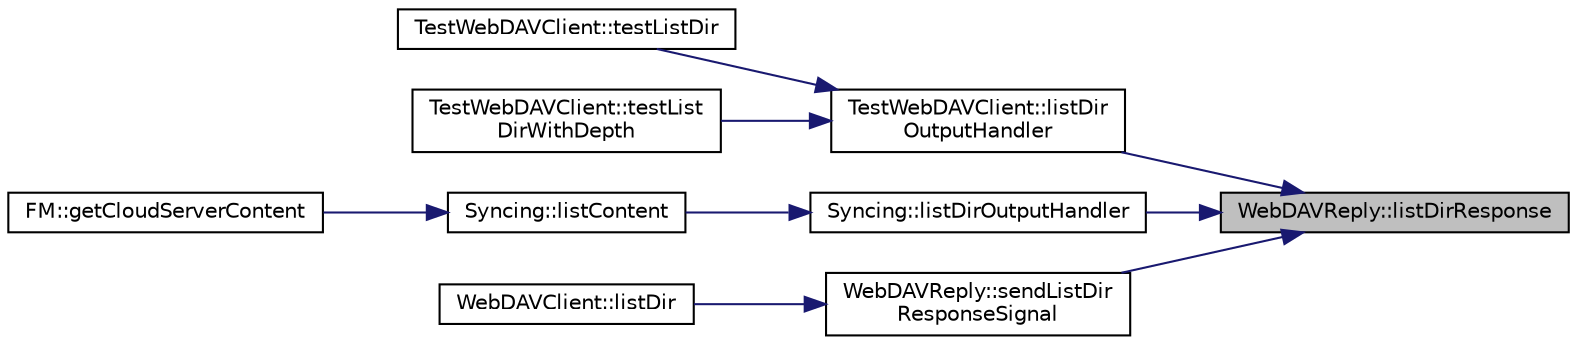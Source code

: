 digraph "WebDAVReply::listDirResponse"
{
 // INTERACTIVE_SVG=YES
 // LATEX_PDF_SIZE
  edge [fontname="Helvetica",fontsize="10",labelfontname="Helvetica",labelfontsize="10"];
  node [fontname="Helvetica",fontsize="10",shape=record];
  rankdir="RL";
  Node81 [label="WebDAVReply::listDirResponse",height=0.2,width=0.4,color="black", fillcolor="grey75", style="filled", fontcolor="black",tooltip=" "];
  Node81 -> Node82 [dir="back",color="midnightblue",fontsize="10",style="solid",fontname="Helvetica"];
  Node82 [label="TestWebDAVClient::listDir\lOutputHandler",height=0.2,width=0.4,color="black", fillcolor="white", style="filled",URL="$class_test_web_d_a_v_client.html#a4d5af07e36ca14b673c4021cd195f8b2",tooltip=" "];
  Node82 -> Node83 [dir="back",color="midnightblue",fontsize="10",style="solid",fontname="Helvetica"];
  Node83 [label="TestWebDAVClient::testListDir",height=0.2,width=0.4,color="black", fillcolor="white", style="filled",URL="$class_test_web_d_a_v_client.html#a593cbc5510d4281e6cdbadb2f4428da2",tooltip=" "];
  Node82 -> Node84 [dir="back",color="midnightblue",fontsize="10",style="solid",fontname="Helvetica"];
  Node84 [label="TestWebDAVClient::testList\lDirWithDepth",height=0.2,width=0.4,color="black", fillcolor="white", style="filled",URL="$class_test_web_d_a_v_client.html#a175d4794cc32ca07ebf09df8111110cf",tooltip=" "];
  Node81 -> Node85 [dir="back",color="midnightblue",fontsize="10",style="solid",fontname="Helvetica"];
  Node85 [label="Syncing::listDirOutputHandler",height=0.2,width=0.4,color="black", fillcolor="white", style="filled",URL="$class_syncing.html#a5c67f1250fd3e91ada19e5e1674dd330",tooltip=" "];
  Node85 -> Node86 [dir="back",color="midnightblue",fontsize="10",style="solid",fontname="Helvetica"];
  Node86 [label="Syncing::listContent",height=0.2,width=0.4,color="black", fillcolor="white", style="filled",URL="$class_syncing.html#adf26128a6d484c9b2caf7f54eba2f47e",tooltip=" "];
  Node86 -> Node87 [dir="back",color="midnightblue",fontsize="10",style="solid",fontname="Helvetica"];
  Node87 [label="FM::getCloudServerContent",height=0.2,width=0.4,color="black", fillcolor="white", style="filled",URL="$class_f_m.html#a251a786a765e4e16e538490f14b60da7",tooltip=" "];
  Node81 -> Node88 [dir="back",color="midnightblue",fontsize="10",style="solid",fontname="Helvetica"];
  Node88 [label="WebDAVReply::sendListDir\lResponseSignal",height=0.2,width=0.4,color="black", fillcolor="white", style="filled",URL="$class_web_d_a_v_reply.html#ae95ef302c347f136d026898168801999",tooltip=" "];
  Node88 -> Node89 [dir="back",color="midnightblue",fontsize="10",style="solid",fontname="Helvetica"];
  Node89 [label="WebDAVClient::listDir",height=0.2,width=0.4,color="black", fillcolor="white", style="filled",URL="$class_web_d_a_v_client.html#a206788b716ffc0fcce5a7236e62bb2b5",tooltip=" "];
}
